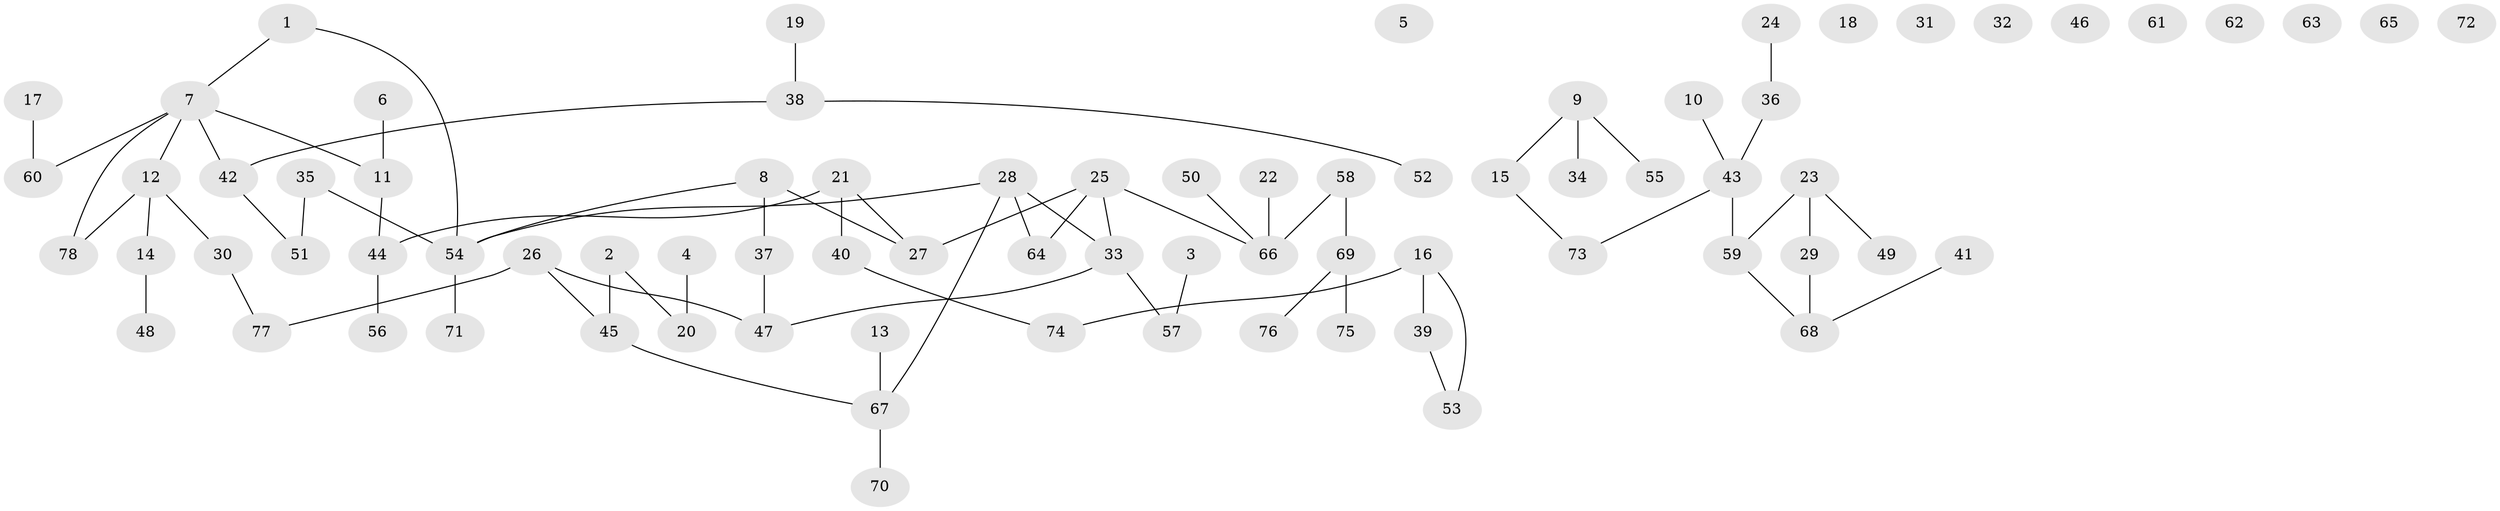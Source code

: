 // coarse degree distribution, {5: 0.038461538461538464, 2: 0.2692307692307692, 1: 0.2692307692307692, 0: 0.19230769230769232, 3: 0.11538461538461539, 4: 0.09615384615384616, 6: 0.019230769230769232}
// Generated by graph-tools (version 1.1) at 2025/41/03/06/25 10:41:20]
// undirected, 78 vertices, 76 edges
graph export_dot {
graph [start="1"]
  node [color=gray90,style=filled];
  1;
  2;
  3;
  4;
  5;
  6;
  7;
  8;
  9;
  10;
  11;
  12;
  13;
  14;
  15;
  16;
  17;
  18;
  19;
  20;
  21;
  22;
  23;
  24;
  25;
  26;
  27;
  28;
  29;
  30;
  31;
  32;
  33;
  34;
  35;
  36;
  37;
  38;
  39;
  40;
  41;
  42;
  43;
  44;
  45;
  46;
  47;
  48;
  49;
  50;
  51;
  52;
  53;
  54;
  55;
  56;
  57;
  58;
  59;
  60;
  61;
  62;
  63;
  64;
  65;
  66;
  67;
  68;
  69;
  70;
  71;
  72;
  73;
  74;
  75;
  76;
  77;
  78;
  1 -- 7;
  1 -- 54;
  2 -- 20;
  2 -- 45;
  3 -- 57;
  4 -- 20;
  6 -- 11;
  7 -- 11;
  7 -- 12;
  7 -- 42;
  7 -- 60;
  7 -- 78;
  8 -- 27;
  8 -- 37;
  8 -- 54;
  9 -- 15;
  9 -- 34;
  9 -- 55;
  10 -- 43;
  11 -- 44;
  12 -- 14;
  12 -- 30;
  12 -- 78;
  13 -- 67;
  14 -- 48;
  15 -- 73;
  16 -- 39;
  16 -- 53;
  16 -- 74;
  17 -- 60;
  19 -- 38;
  21 -- 27;
  21 -- 40;
  21 -- 44;
  22 -- 66;
  23 -- 29;
  23 -- 49;
  23 -- 59;
  24 -- 36;
  25 -- 27;
  25 -- 33;
  25 -- 64;
  25 -- 66;
  26 -- 45;
  26 -- 47;
  26 -- 77;
  28 -- 33;
  28 -- 54;
  28 -- 64;
  28 -- 67;
  29 -- 68;
  30 -- 77;
  33 -- 47;
  33 -- 57;
  35 -- 51;
  35 -- 54;
  36 -- 43;
  37 -- 47;
  38 -- 42;
  38 -- 52;
  39 -- 53;
  40 -- 74;
  41 -- 68;
  42 -- 51;
  43 -- 59;
  43 -- 73;
  44 -- 56;
  45 -- 67;
  50 -- 66;
  54 -- 71;
  58 -- 66;
  58 -- 69;
  59 -- 68;
  67 -- 70;
  69 -- 75;
  69 -- 76;
}

